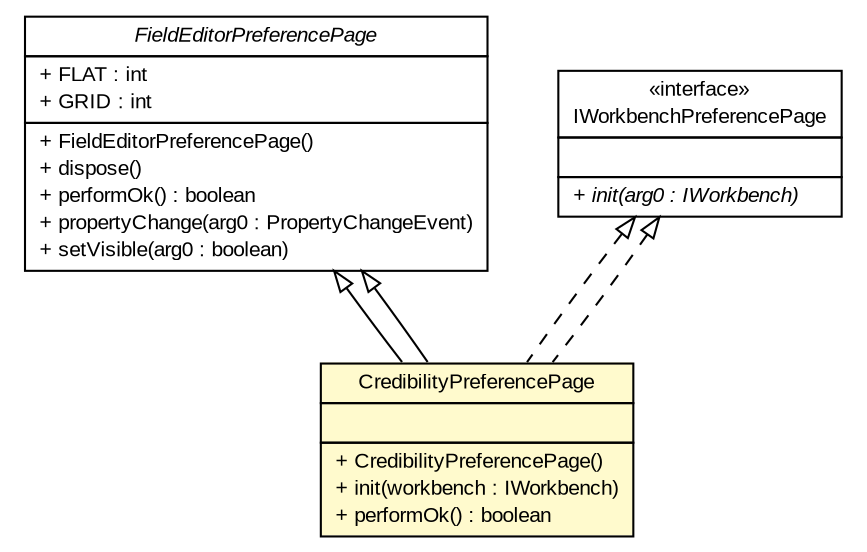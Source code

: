 #!/usr/local/bin/dot
#
# Class diagram 
# Generated by UMLGraph version R5_6-24-gf6e263 (http://www.umlgraph.org/)
#

digraph G {
	edge [fontname="arial",fontsize=10,labelfontname="arial",labelfontsize=10];
	node [fontname="arial",fontsize=10,shape=plaintext];
	nodesep=0.25;
	ranksep=0.5;
	// gov.sandia.cf.preferences.CredibilityPreferencePage
	c76179 [label=<<table title="gov.sandia.cf.preferences.CredibilityPreferencePage" border="0" cellborder="1" cellspacing="0" cellpadding="2" port="p" bgcolor="lemonChiffon" href="./CredibilityPreferencePage.html">
		<tr><td><table border="0" cellspacing="0" cellpadding="1">
<tr><td align="center" balign="center"> CredibilityPreferencePage </td></tr>
		</table></td></tr>
		<tr><td><table border="0" cellspacing="0" cellpadding="1">
<tr><td align="left" balign="left">  </td></tr>
		</table></td></tr>
		<tr><td><table border="0" cellspacing="0" cellpadding="1">
<tr><td align="left" balign="left"> + CredibilityPreferencePage() </td></tr>
<tr><td align="left" balign="left"> + init(workbench : IWorkbench) </td></tr>
<tr><td align="left" balign="left"> + performOk() : boolean </td></tr>
		</table></td></tr>
		</table>>, URL="./CredibilityPreferencePage.html", fontname="arial", fontcolor="black", fontsize=10.0];
	//gov.sandia.cf.preferences.CredibilityPreferencePage extends org.eclipse.jface.preference.FieldEditorPreferencePage
	c76205:p -> c76179:p [dir=back,arrowtail=empty];
	//gov.sandia.cf.preferences.CredibilityPreferencePage implements org.eclipse.ui.IWorkbenchPreferencePage
	c76207:p -> c76179:p [dir=back,arrowtail=empty,style=dashed];
	//gov.sandia.cf.preferences.CredibilityPreferencePage extends org.eclipse.jface.preference.FieldEditorPreferencePage
	c76205:p -> c76179:p [dir=back,arrowtail=empty];
	//gov.sandia.cf.preferences.CredibilityPreferencePage implements org.eclipse.ui.IWorkbenchPreferencePage
	c76207:p -> c76179:p [dir=back,arrowtail=empty,style=dashed];
	// org.eclipse.ui.IWorkbenchPreferencePage
	c76207 [label=<<table title="org.eclipse.ui.IWorkbenchPreferencePage" border="0" cellborder="1" cellspacing="0" cellpadding="2" port="p" href="http://java.sun.com/j2se/1.4.2/docs/api/org/eclipse/ui/IWorkbenchPreferencePage.html">
		<tr><td><table border="0" cellspacing="0" cellpadding="1">
<tr><td align="center" balign="center"> &#171;interface&#187; </td></tr>
<tr><td align="center" balign="center"> IWorkbenchPreferencePage </td></tr>
		</table></td></tr>
		<tr><td><table border="0" cellspacing="0" cellpadding="1">
<tr><td align="left" balign="left">  </td></tr>
		</table></td></tr>
		<tr><td><table border="0" cellspacing="0" cellpadding="1">
<tr><td align="left" balign="left"><font face="arial italic" point-size="10.0"> + init(arg0 : IWorkbench) </font></td></tr>
		</table></td></tr>
		</table>>, URL="http://java.sun.com/j2se/1.4.2/docs/api/org/eclipse/ui/IWorkbenchPreferencePage.html", fontname="arial", fontcolor="black", fontsize=10.0];
	// org.eclipse.jface.preference.FieldEditorPreferencePage
	c76205 [label=<<table title="org.eclipse.jface.preference.FieldEditorPreferencePage" border="0" cellborder="1" cellspacing="0" cellpadding="2" port="p" href="http://java.sun.com/j2se/1.4.2/docs/api/org/eclipse/jface/preference/FieldEditorPreferencePage.html">
		<tr><td><table border="0" cellspacing="0" cellpadding="1">
<tr><td align="center" balign="center"><font face="arial italic"> FieldEditorPreferencePage </font></td></tr>
		</table></td></tr>
		<tr><td><table border="0" cellspacing="0" cellpadding="1">
<tr><td align="left" balign="left"> + FLAT : int </td></tr>
<tr><td align="left" balign="left"> + GRID : int </td></tr>
		</table></td></tr>
		<tr><td><table border="0" cellspacing="0" cellpadding="1">
<tr><td align="left" balign="left"> + FieldEditorPreferencePage() </td></tr>
<tr><td align="left" balign="left"> + dispose() </td></tr>
<tr><td align="left" balign="left"> + performOk() : boolean </td></tr>
<tr><td align="left" balign="left"> + propertyChange(arg0 : PropertyChangeEvent) </td></tr>
<tr><td align="left" balign="left"> + setVisible(arg0 : boolean) </td></tr>
		</table></td></tr>
		</table>>, URL="http://java.sun.com/j2se/1.4.2/docs/api/org/eclipse/jface/preference/FieldEditorPreferencePage.html", fontname="arial", fontcolor="black", fontsize=10.0];
}

